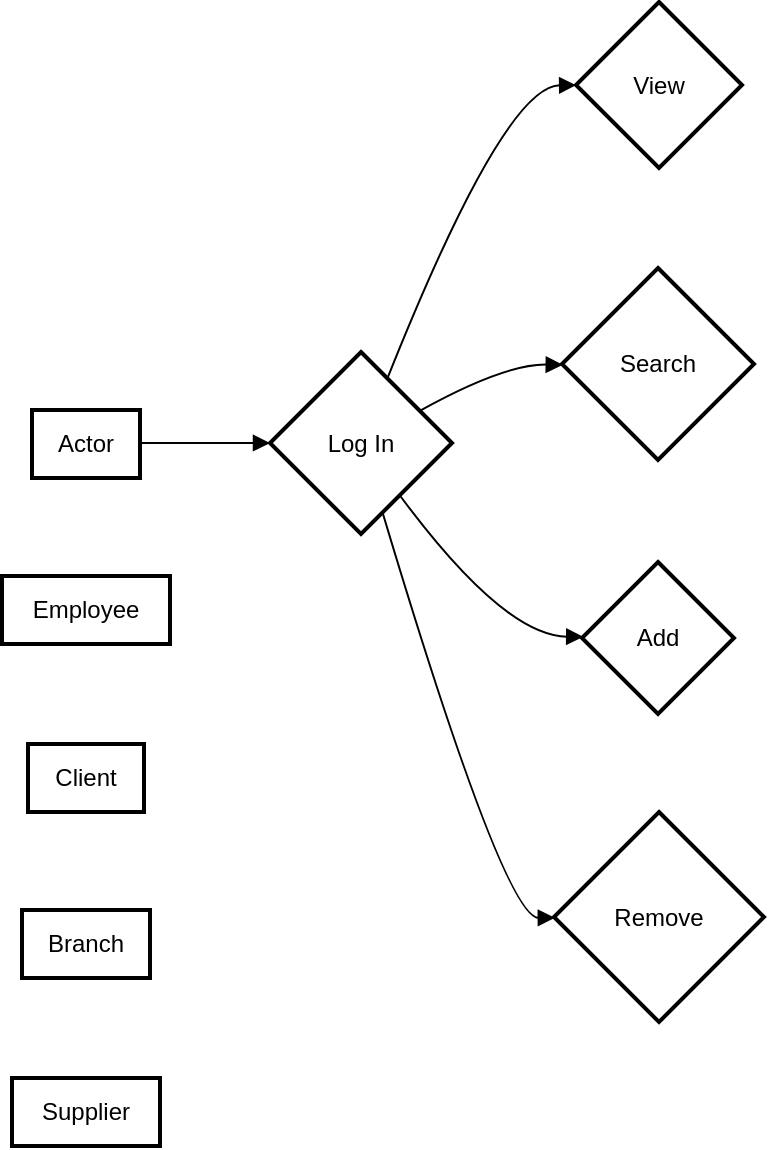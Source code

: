 <mxfile version="23.1.6" type="github">
  <diagram name="Page-1" id="0GnyyhhpeGBDEnFavClY">
    <mxGraphModel>
      <root>
        <mxCell id="0" />
        <mxCell id="1" parent="0" />
        <mxCell id="2" value="Actor" style="whiteSpace=wrap;strokeWidth=2;" vertex="1" parent="1">
          <mxGeometry x="15" y="204" width="54" height="34" as="geometry" />
        </mxCell>
        <mxCell id="3" value="Log In" style="rhombus;strokeWidth=2;whiteSpace=wrap;" vertex="1" parent="1">
          <mxGeometry x="134" y="175" width="91" height="91" as="geometry" />
        </mxCell>
        <mxCell id="4" value="View" style="rhombus;strokeWidth=2;whiteSpace=wrap;" vertex="1" parent="1">
          <mxGeometry x="287" width="83" height="83" as="geometry" />
        </mxCell>
        <mxCell id="5" value="Search" style="rhombus;strokeWidth=2;whiteSpace=wrap;" vertex="1" parent="1">
          <mxGeometry x="280" y="133" width="96" height="96" as="geometry" />
        </mxCell>
        <mxCell id="6" value="Add" style="rhombus;strokeWidth=2;whiteSpace=wrap;" vertex="1" parent="1">
          <mxGeometry x="290" y="280" width="76" height="76" as="geometry" />
        </mxCell>
        <mxCell id="7" value="Remove" style="rhombus;strokeWidth=2;whiteSpace=wrap;" vertex="1" parent="1">
          <mxGeometry x="276" y="405" width="105" height="105" as="geometry" />
        </mxCell>
        <mxCell id="8" value="Employee" style="whiteSpace=wrap;strokeWidth=2;" vertex="1" parent="1">
          <mxGeometry y="287" width="84" height="34" as="geometry" />
        </mxCell>
        <mxCell id="9" value="Client" style="whiteSpace=wrap;strokeWidth=2;" vertex="1" parent="1">
          <mxGeometry x="13" y="371" width="58" height="34" as="geometry" />
        </mxCell>
        <mxCell id="10" value="Branch" style="whiteSpace=wrap;strokeWidth=2;" vertex="1" parent="1">
          <mxGeometry x="10" y="454" width="64" height="34" as="geometry" />
        </mxCell>
        <mxCell id="11" value="Supplier" style="whiteSpace=wrap;strokeWidth=2;" vertex="1" parent="1">
          <mxGeometry x="5" y="538" width="74" height="34" as="geometry" />
        </mxCell>
        <mxCell id="12" value="" style="curved=1;startArrow=none;endArrow=block;exitX=0.999;exitY=0.484;entryX=0.005;entryY=0.5;" edge="1" parent="1" source="2" target="3">
          <mxGeometry relative="1" as="geometry">
            <Array as="points" />
          </mxGeometry>
        </mxCell>
        <mxCell id="13" value="" style="curved=1;startArrow=none;endArrow=block;exitX=0.705;exitY=-0.002;entryX=-0.004;entryY=0.501;" edge="1" parent="1" source="3" target="4">
          <mxGeometry relative="1" as="geometry">
            <Array as="points">
              <mxPoint x="251" y="42" />
            </Array>
          </mxGeometry>
        </mxCell>
        <mxCell id="14" value="" style="curved=1;startArrow=none;endArrow=block;exitX=1.008;exitY=0.222;entryX=0.001;entryY=0.504;" edge="1" parent="1" source="3" target="5">
          <mxGeometry relative="1" as="geometry">
            <Array as="points">
              <mxPoint x="251" y="181" />
            </Array>
          </mxGeometry>
        </mxCell>
        <mxCell id="15" value="" style="curved=1;startArrow=none;endArrow=block;exitX=0.872;exitY=1.002;entryX=0.005;entryY=0.492;" edge="1" parent="1" source="3" target="6">
          <mxGeometry relative="1" as="geometry">
            <Array as="points">
              <mxPoint x="251" y="317" />
            </Array>
          </mxGeometry>
        </mxCell>
        <mxCell id="16" value="" style="curved=1;startArrow=none;endArrow=block;exitX=0.656;exitY=1.002;entryX=-0.002;entryY=0.504;" edge="1" parent="1" source="3" target="7">
          <mxGeometry relative="1" as="geometry">
            <Array as="points">
              <mxPoint x="251" y="458" />
            </Array>
          </mxGeometry>
        </mxCell>
      </root>
    </mxGraphModel>
  </diagram>
</mxfile>
